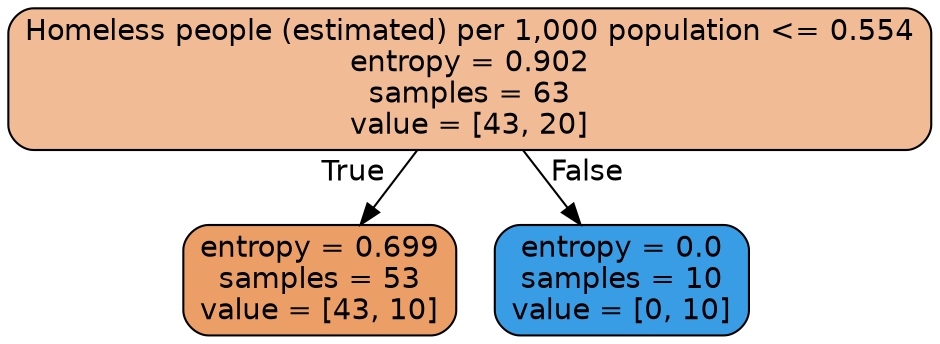 digraph Tree {
node [shape=box, style="filled, rounded", color="black", fontname=helvetica] ;
edge [fontname=helvetica] ;
0 [label="Homeless people (estimated) per 1,000 population <= 0.554\nentropy = 0.902\nsamples = 63\nvalue = [43, 20]", fillcolor="#e5813988"] ;
1 [label="entropy = 0.699\nsamples = 53\nvalue = [43, 10]", fillcolor="#e58139c4"] ;
0 -> 1 [labeldistance=2.5, labelangle=45, headlabel="True"] ;
2 [label="entropy = 0.0\nsamples = 10\nvalue = [0, 10]", fillcolor="#399de5ff"] ;
0 -> 2 [labeldistance=2.5, labelangle=-45, headlabel="False"] ;
}